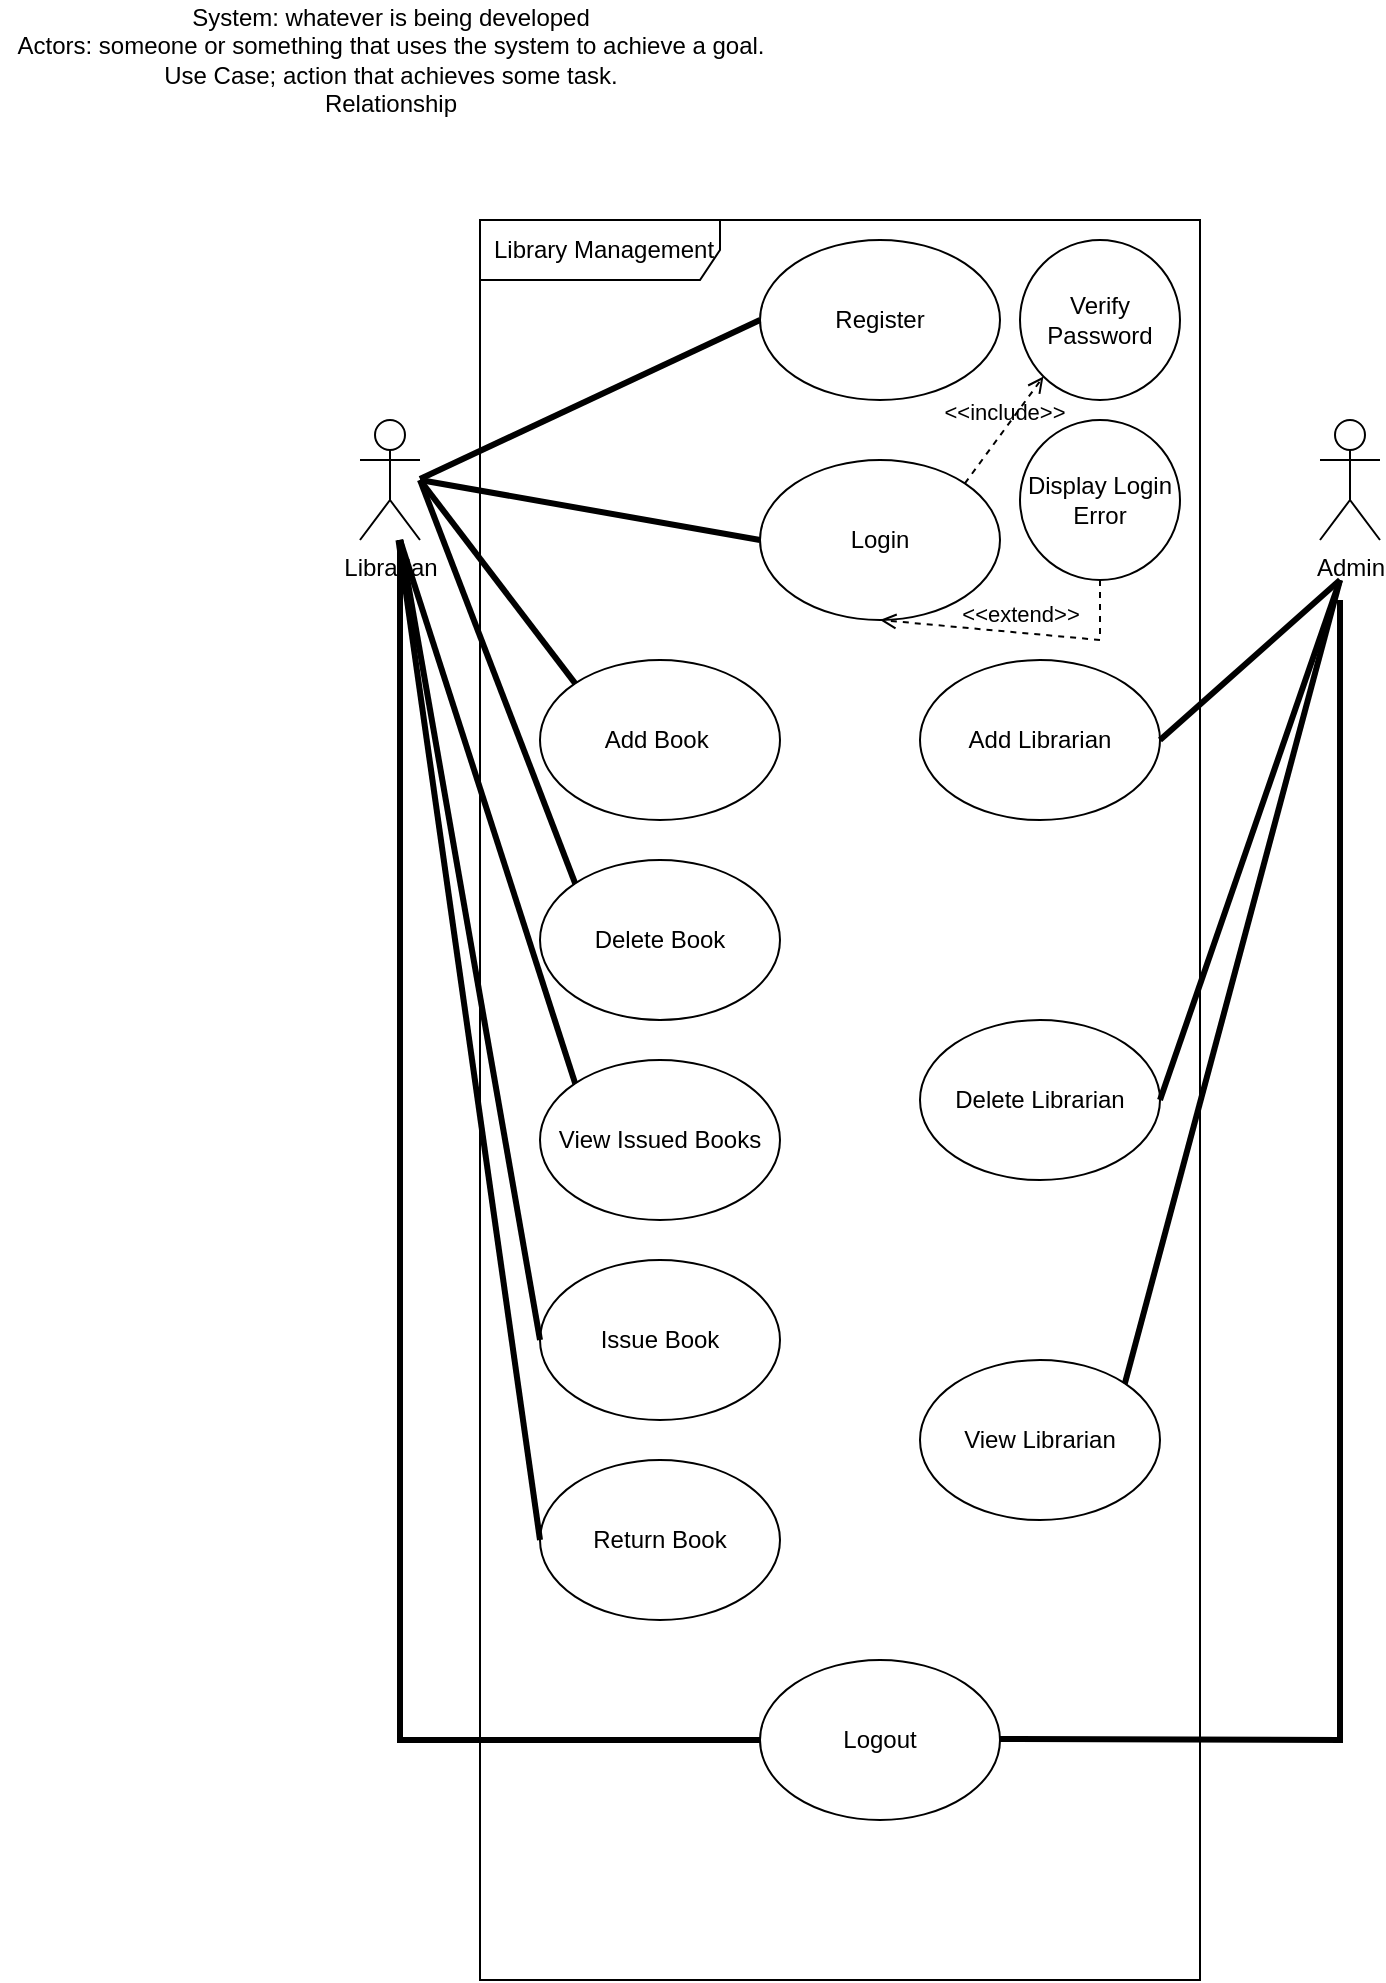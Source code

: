 <mxfile version="20.0.1" type="github">
  <diagram id="R2lEEEUBdFMjLlhIrx00" name="Page-1">
    <mxGraphModel dx="1214" dy="905" grid="1" gridSize="10" guides="1" tooltips="1" connect="1" arrows="1" fold="1" page="1" pageScale="1" pageWidth="850" pageHeight="1100" math="0" shadow="0" extFonts="Permanent Marker^https://fonts.googleapis.com/css?family=Permanent+Marker">
      <root>
        <mxCell id="0" />
        <mxCell id="1" parent="0" />
        <mxCell id="Wrc5YjbQdwZ_dBnF-w7y-1" value="System: whatever is being developed&lt;br&gt;Actors: someone or something that uses the system to achieve a goal.&lt;br&gt;Use Case; action that achieves some task.&lt;br&gt;Relationship" style="text;html=1;align=center;verticalAlign=middle;resizable=0;points=[];autosize=1;strokeColor=none;fillColor=none;" vertex="1" parent="1">
          <mxGeometry x="-120" y="20" width="390" height="60" as="geometry" />
        </mxCell>
        <mxCell id="Wrc5YjbQdwZ_dBnF-w7y-2" value="Librarian" style="shape=umlActor;verticalLabelPosition=bottom;verticalAlign=top;html=1;" vertex="1" parent="1">
          <mxGeometry x="60" y="230" width="30" height="60" as="geometry" />
        </mxCell>
        <mxCell id="Wrc5YjbQdwZ_dBnF-w7y-3" value="Library Management" style="shape=umlFrame;whiteSpace=wrap;html=1;width=120;height=30;boundedLbl=1;verticalAlign=middle;align=left;spacingLeft=5;" vertex="1" parent="1">
          <mxGeometry x="120" y="130" width="360" height="880" as="geometry" />
        </mxCell>
        <mxCell id="Wrc5YjbQdwZ_dBnF-w7y-4" value="Admin" style="shape=umlActor;verticalLabelPosition=bottom;verticalAlign=top;html=1;" vertex="1" parent="1">
          <mxGeometry x="540" y="230" width="30" height="60" as="geometry" />
        </mxCell>
        <mxCell id="Wrc5YjbQdwZ_dBnF-w7y-7" value="Register" style="ellipse;whiteSpace=wrap;html=1;" vertex="1" parent="1">
          <mxGeometry x="260" y="140" width="120" height="80" as="geometry" />
        </mxCell>
        <mxCell id="Wrc5YjbQdwZ_dBnF-w7y-8" value="Login" style="ellipse;whiteSpace=wrap;html=1;" vertex="1" parent="1">
          <mxGeometry x="260" y="250" width="120" height="80" as="geometry" />
        </mxCell>
        <mxCell id="Wrc5YjbQdwZ_dBnF-w7y-9" value="Add Book&amp;nbsp;&lt;span style=&quot;color: rgba(0, 0, 0, 0); font-family: monospace; font-size: 0px; text-align: start;&quot;&gt;%3CmxGraphModel%3E%3Croot%3E%3CmxCell%20id%3D%220%22%2F%3E%3CmxCell%20id%3D%221%22%20parent%3D%220%22%2F%3E%3CmxCell%20id%3D%222%22%20value%3D%22Register%22%20style%3D%22ellipse%3BwhiteSpace%3Dwrap%3Bhtml%3D1%3B%22%20vertex%3D%221%22%20parent%3D%221%22%3E%3CmxGeometry%20x%3D%22250%22%20y%3D%22160%22%20width%3D%22120%22%20height%3D%2280%22%20as%3D%22geometry%22%2F%3E%3C%2FmxCell%3E%3C%2Froot%3E%3C%2FmxGraphModel%3E&lt;/span&gt;" style="ellipse;whiteSpace=wrap;html=1;" vertex="1" parent="1">
          <mxGeometry x="150" y="350" width="120" height="80" as="geometry" />
        </mxCell>
        <mxCell id="Wrc5YjbQdwZ_dBnF-w7y-10" value="Delete Book" style="ellipse;whiteSpace=wrap;html=1;" vertex="1" parent="1">
          <mxGeometry x="150" y="450" width="120" height="80" as="geometry" />
        </mxCell>
        <mxCell id="Wrc5YjbQdwZ_dBnF-w7y-11" value="View Issued Books" style="ellipse;whiteSpace=wrap;html=1;" vertex="1" parent="1">
          <mxGeometry x="150" y="550" width="120" height="80" as="geometry" />
        </mxCell>
        <mxCell id="Wrc5YjbQdwZ_dBnF-w7y-12" value="Issue Book" style="ellipse;whiteSpace=wrap;html=1;" vertex="1" parent="1">
          <mxGeometry x="150" y="650" width="120" height="80" as="geometry" />
        </mxCell>
        <mxCell id="Wrc5YjbQdwZ_dBnF-w7y-13" value="Return Book" style="ellipse;whiteSpace=wrap;html=1;" vertex="1" parent="1">
          <mxGeometry x="150" y="750" width="120" height="80" as="geometry" />
        </mxCell>
        <mxCell id="Wrc5YjbQdwZ_dBnF-w7y-14" value="Logout" style="ellipse;whiteSpace=wrap;html=1;" vertex="1" parent="1">
          <mxGeometry x="260" y="850" width="120" height="80" as="geometry" />
        </mxCell>
        <mxCell id="Wrc5YjbQdwZ_dBnF-w7y-15" value="Add Librarian" style="ellipse;whiteSpace=wrap;html=1;" vertex="1" parent="1">
          <mxGeometry x="340" y="350" width="120" height="80" as="geometry" />
        </mxCell>
        <mxCell id="Wrc5YjbQdwZ_dBnF-w7y-16" value="Delete Librarian" style="ellipse;whiteSpace=wrap;html=1;" vertex="1" parent="1">
          <mxGeometry x="340" y="530" width="120" height="80" as="geometry" />
        </mxCell>
        <mxCell id="Wrc5YjbQdwZ_dBnF-w7y-17" value="View Librarian" style="ellipse;whiteSpace=wrap;html=1;" vertex="1" parent="1">
          <mxGeometry x="340" y="700" width="120" height="80" as="geometry" />
        </mxCell>
        <mxCell id="Wrc5YjbQdwZ_dBnF-w7y-18" value="" style="endArrow=none;startArrow=none;endFill=0;startFill=0;endSize=8;html=1;verticalAlign=bottom;labelBackgroundColor=none;strokeWidth=3;rounded=0;entryX=0;entryY=0.5;entryDx=0;entryDy=0;" edge="1" parent="1" target="Wrc5YjbQdwZ_dBnF-w7y-7">
          <mxGeometry width="160" relative="1" as="geometry">
            <mxPoint x="90" y="259.5" as="sourcePoint" />
            <mxPoint x="250" y="259.5" as="targetPoint" />
          </mxGeometry>
        </mxCell>
        <mxCell id="Wrc5YjbQdwZ_dBnF-w7y-20" value="" style="endArrow=none;startArrow=none;endFill=0;startFill=0;endSize=8;html=1;verticalAlign=bottom;labelBackgroundColor=none;strokeWidth=3;rounded=0;entryX=0;entryY=0.5;entryDx=0;entryDy=0;" edge="1" parent="1" target="Wrc5YjbQdwZ_dBnF-w7y-8">
          <mxGeometry width="160" relative="1" as="geometry">
            <mxPoint x="90" y="260" as="sourcePoint" />
            <mxPoint x="260" y="210" as="targetPoint" />
          </mxGeometry>
        </mxCell>
        <mxCell id="Wrc5YjbQdwZ_dBnF-w7y-21" value="" style="endArrow=none;startArrow=none;endFill=0;startFill=0;endSize=8;html=1;verticalAlign=bottom;labelBackgroundColor=none;strokeWidth=3;rounded=0;entryX=0;entryY=0;entryDx=0;entryDy=0;" edge="1" parent="1" target="Wrc5YjbQdwZ_dBnF-w7y-9">
          <mxGeometry width="160" relative="1" as="geometry">
            <mxPoint x="90" y="260" as="sourcePoint" />
            <mxPoint x="250" y="260.25" as="targetPoint" />
          </mxGeometry>
        </mxCell>
        <mxCell id="Wrc5YjbQdwZ_dBnF-w7y-22" value="" style="endArrow=none;startArrow=none;endFill=0;startFill=0;endSize=8;html=1;verticalAlign=bottom;labelBackgroundColor=none;strokeWidth=3;rounded=0;entryX=0;entryY=0;entryDx=0;entryDy=0;" edge="1" parent="1" target="Wrc5YjbQdwZ_dBnF-w7y-10">
          <mxGeometry width="160" relative="1" as="geometry">
            <mxPoint x="90" y="260" as="sourcePoint" />
            <mxPoint x="200" y="420" as="targetPoint" />
          </mxGeometry>
        </mxCell>
        <mxCell id="Wrc5YjbQdwZ_dBnF-w7y-23" value="" style="endArrow=none;startArrow=none;endFill=0;startFill=0;endSize=8;html=1;verticalAlign=bottom;labelBackgroundColor=none;strokeWidth=3;rounded=0;entryX=0;entryY=0;entryDx=0;entryDy=0;" edge="1" parent="1" target="Wrc5YjbQdwZ_dBnF-w7y-11">
          <mxGeometry width="160" relative="1" as="geometry">
            <mxPoint x="80" y="290" as="sourcePoint" />
            <mxPoint x="190" y="500" as="targetPoint" />
          </mxGeometry>
        </mxCell>
        <mxCell id="Wrc5YjbQdwZ_dBnF-w7y-24" value="" style="endArrow=none;startArrow=none;endFill=0;startFill=0;endSize=8;html=1;verticalAlign=bottom;labelBackgroundColor=none;strokeWidth=3;rounded=0;exitX=0;exitY=0.5;exitDx=0;exitDy=0;" edge="1" parent="1" source="Wrc5YjbQdwZ_dBnF-w7y-12" target="Wrc5YjbQdwZ_dBnF-w7y-2">
          <mxGeometry width="160" relative="1" as="geometry">
            <mxPoint x="10" y="689.5" as="sourcePoint" />
            <mxPoint x="180" y="630" as="targetPoint" />
          </mxGeometry>
        </mxCell>
        <mxCell id="Wrc5YjbQdwZ_dBnF-w7y-25" value="" style="endArrow=none;startArrow=none;endFill=0;startFill=0;endSize=8;html=1;verticalAlign=bottom;labelBackgroundColor=none;strokeWidth=3;rounded=0;entryX=0;entryY=0.5;entryDx=0;entryDy=0;" edge="1" parent="1" source="Wrc5YjbQdwZ_dBnF-w7y-2" target="Wrc5YjbQdwZ_dBnF-w7y-13">
          <mxGeometry width="160" relative="1" as="geometry">
            <mxPoint y="839.5" as="sourcePoint" />
            <mxPoint x="170" y="780" as="targetPoint" />
          </mxGeometry>
        </mxCell>
        <mxCell id="Wrc5YjbQdwZ_dBnF-w7y-26" value="" style="endArrow=none;startArrow=none;endFill=0;startFill=0;endSize=8;html=1;verticalAlign=bottom;labelBackgroundColor=none;strokeWidth=3;rounded=0;entryX=0;entryY=0.5;entryDx=0;entryDy=0;exitX=1;exitY=0.5;exitDx=0;exitDy=0;" edge="1" parent="1" source="Wrc5YjbQdwZ_dBnF-w7y-15">
          <mxGeometry width="160" relative="1" as="geometry">
            <mxPoint x="380" y="369.5" as="sourcePoint" />
            <mxPoint x="550" y="310" as="targetPoint" />
          </mxGeometry>
        </mxCell>
        <mxCell id="Wrc5YjbQdwZ_dBnF-w7y-27" value="" style="endArrow=none;startArrow=none;endFill=0;startFill=0;endSize=8;html=1;verticalAlign=bottom;labelBackgroundColor=none;strokeWidth=3;rounded=0;exitX=1;exitY=0.5;exitDx=0;exitDy=0;" edge="1" parent="1" source="Wrc5YjbQdwZ_dBnF-w7y-16">
          <mxGeometry width="160" relative="1" as="geometry">
            <mxPoint x="490" y="469.5" as="sourcePoint" />
            <mxPoint x="550" y="310" as="targetPoint" />
          </mxGeometry>
        </mxCell>
        <mxCell id="Wrc5YjbQdwZ_dBnF-w7y-28" value="" style="endArrow=none;startArrow=none;endFill=0;startFill=0;endSize=8;html=1;verticalAlign=bottom;labelBackgroundColor=none;strokeWidth=3;rounded=0;exitX=1;exitY=0;exitDx=0;exitDy=0;" edge="1" parent="1" source="Wrc5YjbQdwZ_dBnF-w7y-17">
          <mxGeometry width="160" relative="1" as="geometry">
            <mxPoint x="440" y="700" as="sourcePoint" />
            <mxPoint x="550" y="310" as="targetPoint" />
          </mxGeometry>
        </mxCell>
        <mxCell id="Wrc5YjbQdwZ_dBnF-w7y-29" value="" style="endArrow=none;startArrow=none;endFill=0;startFill=0;endSize=8;html=1;verticalAlign=bottom;labelBackgroundColor=none;strokeWidth=3;rounded=0;" edge="1" parent="1">
          <mxGeometry width="160" relative="1" as="geometry">
            <mxPoint x="380" y="889.5" as="sourcePoint" />
            <mxPoint x="550" y="320" as="targetPoint" />
            <Array as="points">
              <mxPoint x="550" y="890" />
            </Array>
          </mxGeometry>
        </mxCell>
        <mxCell id="Wrc5YjbQdwZ_dBnF-w7y-30" value="" style="endArrow=none;startArrow=none;endFill=0;startFill=0;endSize=8;html=1;verticalAlign=bottom;labelBackgroundColor=none;strokeWidth=3;rounded=0;entryX=0;entryY=0.5;entryDx=0;entryDy=0;" edge="1" parent="1" target="Wrc5YjbQdwZ_dBnF-w7y-14">
          <mxGeometry width="160" relative="1" as="geometry">
            <mxPoint x="80" y="290" as="sourcePoint" />
            <mxPoint x="250" y="880" as="targetPoint" />
            <Array as="points">
              <mxPoint x="80" y="890" />
            </Array>
          </mxGeometry>
        </mxCell>
        <mxCell id="Wrc5YjbQdwZ_dBnF-w7y-32" value="Display Login Error" style="ellipse;whiteSpace=wrap;html=1;" vertex="1" parent="1">
          <mxGeometry x="390" y="230" width="80" height="80" as="geometry" />
        </mxCell>
        <mxCell id="Wrc5YjbQdwZ_dBnF-w7y-33" value="Verify Password" style="ellipse;whiteSpace=wrap;html=1;" vertex="1" parent="1">
          <mxGeometry x="390" y="140" width="80" height="80" as="geometry" />
        </mxCell>
        <mxCell id="Wrc5YjbQdwZ_dBnF-w7y-34" value="&amp;lt;&amp;lt;include&amp;gt;&amp;gt;" style="html=1;verticalAlign=bottom;labelBackgroundColor=none;endArrow=open;endFill=0;dashed=1;rounded=0;exitX=1;exitY=0;exitDx=0;exitDy=0;entryX=0;entryY=1;entryDx=0;entryDy=0;" edge="1" parent="1" source="Wrc5YjbQdwZ_dBnF-w7y-8" target="Wrc5YjbQdwZ_dBnF-w7y-33">
          <mxGeometry width="160" relative="1" as="geometry">
            <mxPoint x="300" y="250" as="sourcePoint" />
            <mxPoint x="460" y="250" as="targetPoint" />
          </mxGeometry>
        </mxCell>
        <mxCell id="Wrc5YjbQdwZ_dBnF-w7y-37" value="&amp;lt;&amp;lt;extend&amp;gt;&amp;gt;" style="html=1;verticalAlign=bottom;labelBackgroundColor=none;endArrow=open;endFill=0;dashed=1;rounded=0;exitX=0.5;exitY=1;exitDx=0;exitDy=0;entryX=0.5;entryY=1;entryDx=0;entryDy=0;" edge="1" parent="1" source="Wrc5YjbQdwZ_dBnF-w7y-32" target="Wrc5YjbQdwZ_dBnF-w7y-8">
          <mxGeometry width="160" relative="1" as="geometry">
            <mxPoint x="270" y="340" as="sourcePoint" />
            <mxPoint x="430" y="340" as="targetPoint" />
            <Array as="points">
              <mxPoint x="430" y="340" />
            </Array>
          </mxGeometry>
        </mxCell>
      </root>
    </mxGraphModel>
  </diagram>
</mxfile>
